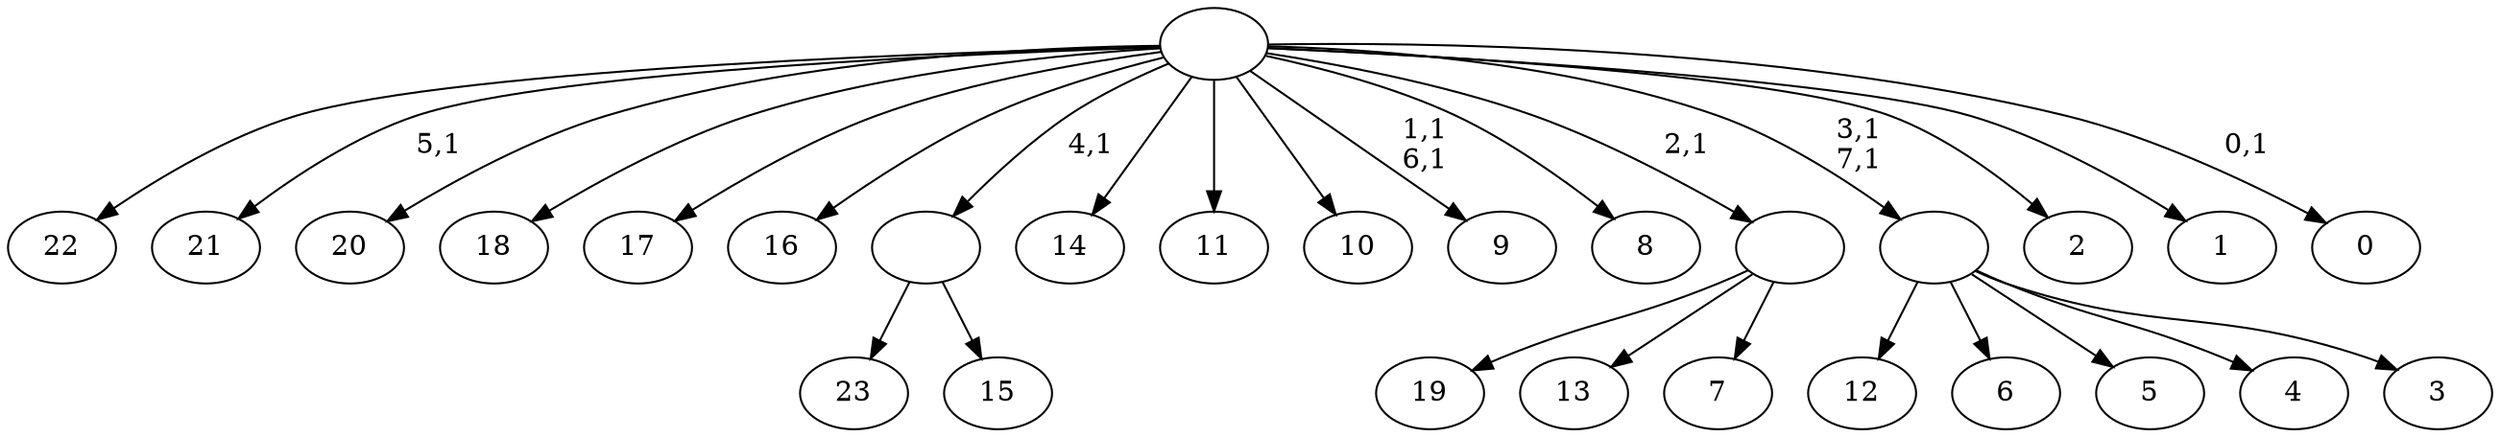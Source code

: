 digraph T {
	32 [label="23"]
	31 [label="22"]
	30 [label="21"]
	28 [label="20"]
	27 [label="19"]
	26 [label="18"]
	25 [label="17"]
	24 [label="16"]
	23 [label="15"]
	22 [label=""]
	21 [label="14"]
	20 [label="13"]
	19 [label="12"]
	18 [label="11"]
	17 [label="10"]
	16 [label="9"]
	13 [label="8"]
	12 [label="7"]
	11 [label=""]
	10 [label="6"]
	9 [label="5"]
	8 [label="4"]
	7 [label="3"]
	6 [label=""]
	4 [label="2"]
	3 [label="1"]
	2 [label="0"]
	0 [label=""]
	22 -> 32 [label=""]
	22 -> 23 [label=""]
	11 -> 27 [label=""]
	11 -> 20 [label=""]
	11 -> 12 [label=""]
	6 -> 19 [label=""]
	6 -> 10 [label=""]
	6 -> 9 [label=""]
	6 -> 8 [label=""]
	6 -> 7 [label=""]
	0 -> 2 [label="0,1"]
	0 -> 6 [label="3,1\n7,1"]
	0 -> 16 [label="1,1\n6,1"]
	0 -> 30 [label="5,1"]
	0 -> 31 [label=""]
	0 -> 28 [label=""]
	0 -> 26 [label=""]
	0 -> 25 [label=""]
	0 -> 24 [label=""]
	0 -> 22 [label="4,1"]
	0 -> 21 [label=""]
	0 -> 18 [label=""]
	0 -> 17 [label=""]
	0 -> 13 [label=""]
	0 -> 11 [label="2,1"]
	0 -> 4 [label=""]
	0 -> 3 [label=""]
}

